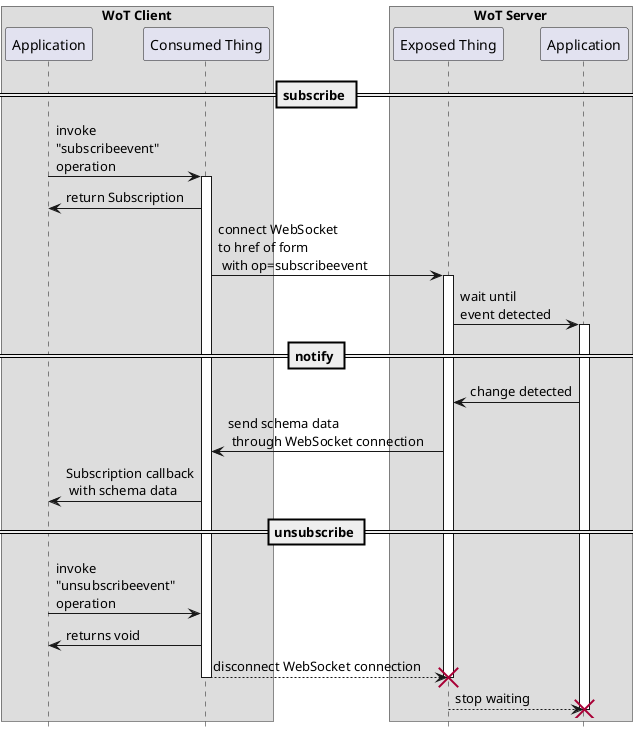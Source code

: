 @startuml
hide footbox

box "WoT Client"
participant "Application" as AP
participant "Consumed Thing" as SA
end box

box "WoT Server"
participant "Exposed Thing" as WS
participant "Application" as DC
end box

== subscribe ==

AP  -> SA: invoke\n"subscribeevent"\noperation
activate SA
SA  -> AP: return Subscription
SA  -> WS: connect WebSocket\nto href of form\n with op=subscribeevent
activate WS
WS  -> DC: wait until\nevent detected
activate DC

== notify ==

DC  -> WS: change detected
WS  -> SA: send schema data\n through WebSocket connection
SA  -> AP: Subscription callback\n with schema data

== unsubscribe ==

AP  -> SA: invoke\n"unsubscribeevent"\noperation
SA  -> AP: returns void
SA --> WS: disconnect WebSocket connection
deactivate SA
destroy WS
WS --> DC: stop waiting
destroy DC

@enduml
